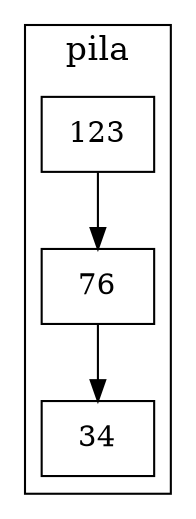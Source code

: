 digraph Pila{
	 node[shape=record];
	 subgraph clusterPila {
	 label= "pila";
	 fontsize = 16;
	123->76
	76->34
	 } 
}